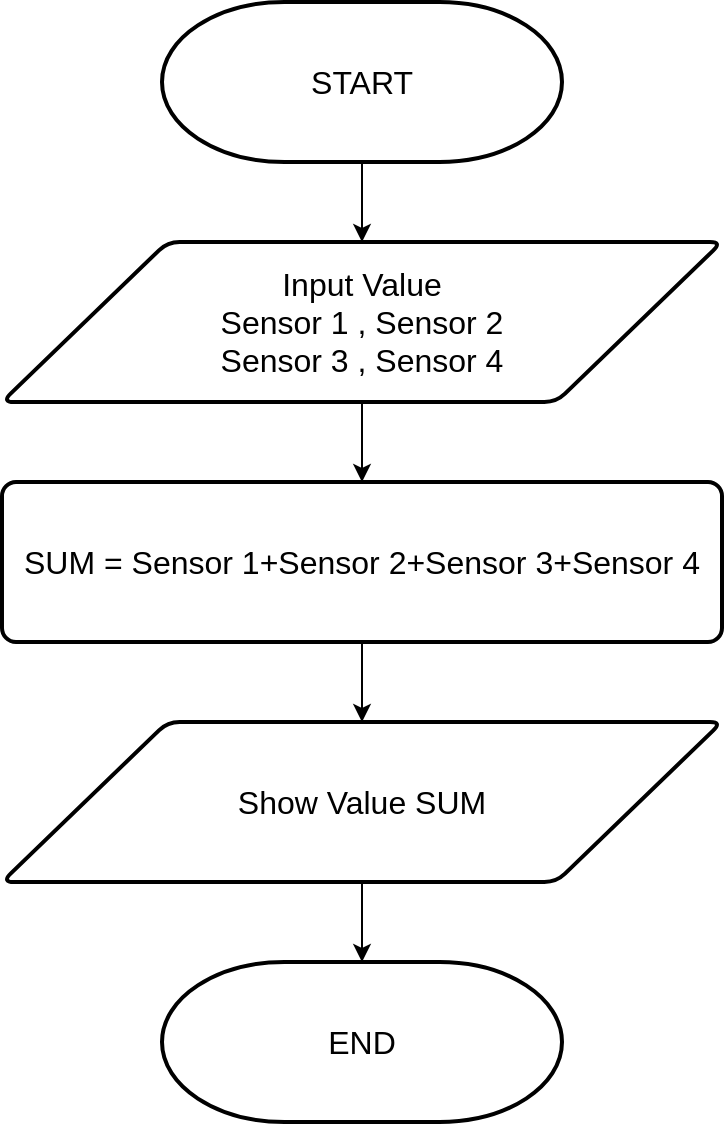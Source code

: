 <mxfile version="24.7.17">
  <diagram id="C5RBs43oDa-KdzZeNtuy" name="Page-1">
    <mxGraphModel dx="1449" dy="1396" grid="1" gridSize="10" guides="1" tooltips="1" connect="1" arrows="1" fold="1" page="1" pageScale="1" pageWidth="827" pageHeight="1169" math="0" shadow="0">
      <root>
        <mxCell id="WIyWlLk6GJQsqaUBKTNV-0" />
        <mxCell id="WIyWlLk6GJQsqaUBKTNV-1" parent="WIyWlLk6GJQsqaUBKTNV-0" />
        <mxCell id="QTsWONcQ3LCknGMjMokx-5" style="edgeStyle=orthogonalEdgeStyle;rounded=0;orthogonalLoop=1;jettySize=auto;html=1;entryX=0.5;entryY=0;entryDx=0;entryDy=0;" edge="1" parent="WIyWlLk6GJQsqaUBKTNV-1" source="QTsWONcQ3LCknGMjMokx-2" target="QTsWONcQ3LCknGMjMokx-3">
          <mxGeometry relative="1" as="geometry" />
        </mxCell>
        <mxCell id="QTsWONcQ3LCknGMjMokx-2" value="&lt;font style=&quot;font-size: 16px;&quot; face=&quot;Helvetica&quot;&gt;START&lt;/font&gt;" style="strokeWidth=2;html=1;shape=mxgraph.flowchart.terminator;whiteSpace=wrap;" vertex="1" parent="WIyWlLk6GJQsqaUBKTNV-1">
          <mxGeometry x="320" y="40" width="200" height="80" as="geometry" />
        </mxCell>
        <mxCell id="QTsWONcQ3LCknGMjMokx-6" style="edgeStyle=orthogonalEdgeStyle;rounded=0;orthogonalLoop=1;jettySize=auto;html=1;entryX=0.5;entryY=0;entryDx=0;entryDy=0;" edge="1" parent="WIyWlLk6GJQsqaUBKTNV-1" source="QTsWONcQ3LCknGMjMokx-3" target="QTsWONcQ3LCknGMjMokx-4">
          <mxGeometry relative="1" as="geometry" />
        </mxCell>
        <mxCell id="QTsWONcQ3LCknGMjMokx-3" value="&lt;span style=&quot;font-size: 16px;&quot;&gt;Input Value&lt;/span&gt;&lt;div&gt;&lt;span style=&quot;font-size: 16px;&quot;&gt;Sensor 1 ,&amp;nbsp;&lt;/span&gt;&lt;span style=&quot;font-size: 16px; background-color: initial;&quot;&gt;Sensor 2&lt;/span&gt;&lt;/div&gt;&lt;div&gt;&lt;span style=&quot;background-color: initial; font-size: 16px;&quot;&gt;Sensor 3 ,&amp;nbsp;&lt;/span&gt;&lt;span style=&quot;background-color: initial; font-size: 16px;&quot;&gt;Sensor 4&lt;/span&gt;&lt;/div&gt;" style="shape=parallelogram;html=1;strokeWidth=2;perimeter=parallelogramPerimeter;whiteSpace=wrap;rounded=1;arcSize=12;size=0.23;" vertex="1" parent="WIyWlLk6GJQsqaUBKTNV-1">
          <mxGeometry x="240" y="160" width="360" height="80" as="geometry" />
        </mxCell>
        <mxCell id="QTsWONcQ3LCknGMjMokx-9" style="edgeStyle=orthogonalEdgeStyle;rounded=0;orthogonalLoop=1;jettySize=auto;html=1;entryX=0.5;entryY=0;entryDx=0;entryDy=0;" edge="1" parent="WIyWlLk6GJQsqaUBKTNV-1" source="QTsWONcQ3LCknGMjMokx-4" target="QTsWONcQ3LCknGMjMokx-7">
          <mxGeometry relative="1" as="geometry" />
        </mxCell>
        <mxCell id="QTsWONcQ3LCknGMjMokx-4" value="&lt;font style=&quot;font-size: 16px;&quot;&gt;SUM =&amp;nbsp;Sensor 1+Sensor 2+Sensor 3+Sensor 4&lt;/font&gt;" style="rounded=1;whiteSpace=wrap;html=1;absoluteArcSize=1;arcSize=14;strokeWidth=2;" vertex="1" parent="WIyWlLk6GJQsqaUBKTNV-1">
          <mxGeometry x="240" y="280" width="360" height="80" as="geometry" />
        </mxCell>
        <mxCell id="QTsWONcQ3LCknGMjMokx-7" value="&lt;span style=&quot;font-size: 16px;&quot;&gt;Show Value SUM&lt;/span&gt;" style="shape=parallelogram;html=1;strokeWidth=2;perimeter=parallelogramPerimeter;whiteSpace=wrap;rounded=1;arcSize=12;size=0.23;" vertex="1" parent="WIyWlLk6GJQsqaUBKTNV-1">
          <mxGeometry x="240" y="400" width="360" height="80" as="geometry" />
        </mxCell>
        <mxCell id="QTsWONcQ3LCknGMjMokx-8" value="&lt;font style=&quot;font-size: 16px;&quot; face=&quot;Helvetica&quot;&gt;END&lt;/font&gt;" style="strokeWidth=2;html=1;shape=mxgraph.flowchart.terminator;whiteSpace=wrap;" vertex="1" parent="WIyWlLk6GJQsqaUBKTNV-1">
          <mxGeometry x="320" y="520" width="200" height="80" as="geometry" />
        </mxCell>
        <mxCell id="QTsWONcQ3LCknGMjMokx-10" style="edgeStyle=orthogonalEdgeStyle;rounded=0;orthogonalLoop=1;jettySize=auto;html=1;entryX=0.5;entryY=0;entryDx=0;entryDy=0;entryPerimeter=0;" edge="1" parent="WIyWlLk6GJQsqaUBKTNV-1" source="QTsWONcQ3LCknGMjMokx-7" target="QTsWONcQ3LCknGMjMokx-8">
          <mxGeometry relative="1" as="geometry" />
        </mxCell>
      </root>
    </mxGraphModel>
  </diagram>
</mxfile>
